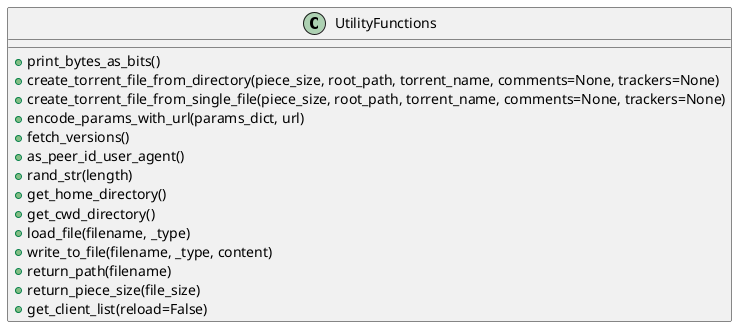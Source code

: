 @startuml

class UtilityFunctions {
    + print_bytes_as_bits()
    + create_torrent_file_from_directory(piece_size, root_path, torrent_name, comments=None, trackers=None)
    + create_torrent_file_from_single_file(piece_size, root_path, torrent_name, comments=None, trackers=None)
    + encode_params_with_url(params_dict, url)
    + fetch_versions()
    + as_peer_id_user_agent()
    + rand_str(length)
    + get_home_directory()
    + get_cwd_directory()
    + load_file(filename, _type)
    + write_to_file(filename, _type, content)
    + return_path(filename)
    + return_piece_size(file_size)
    + get_client_list(reload=False)
}

@enduml



